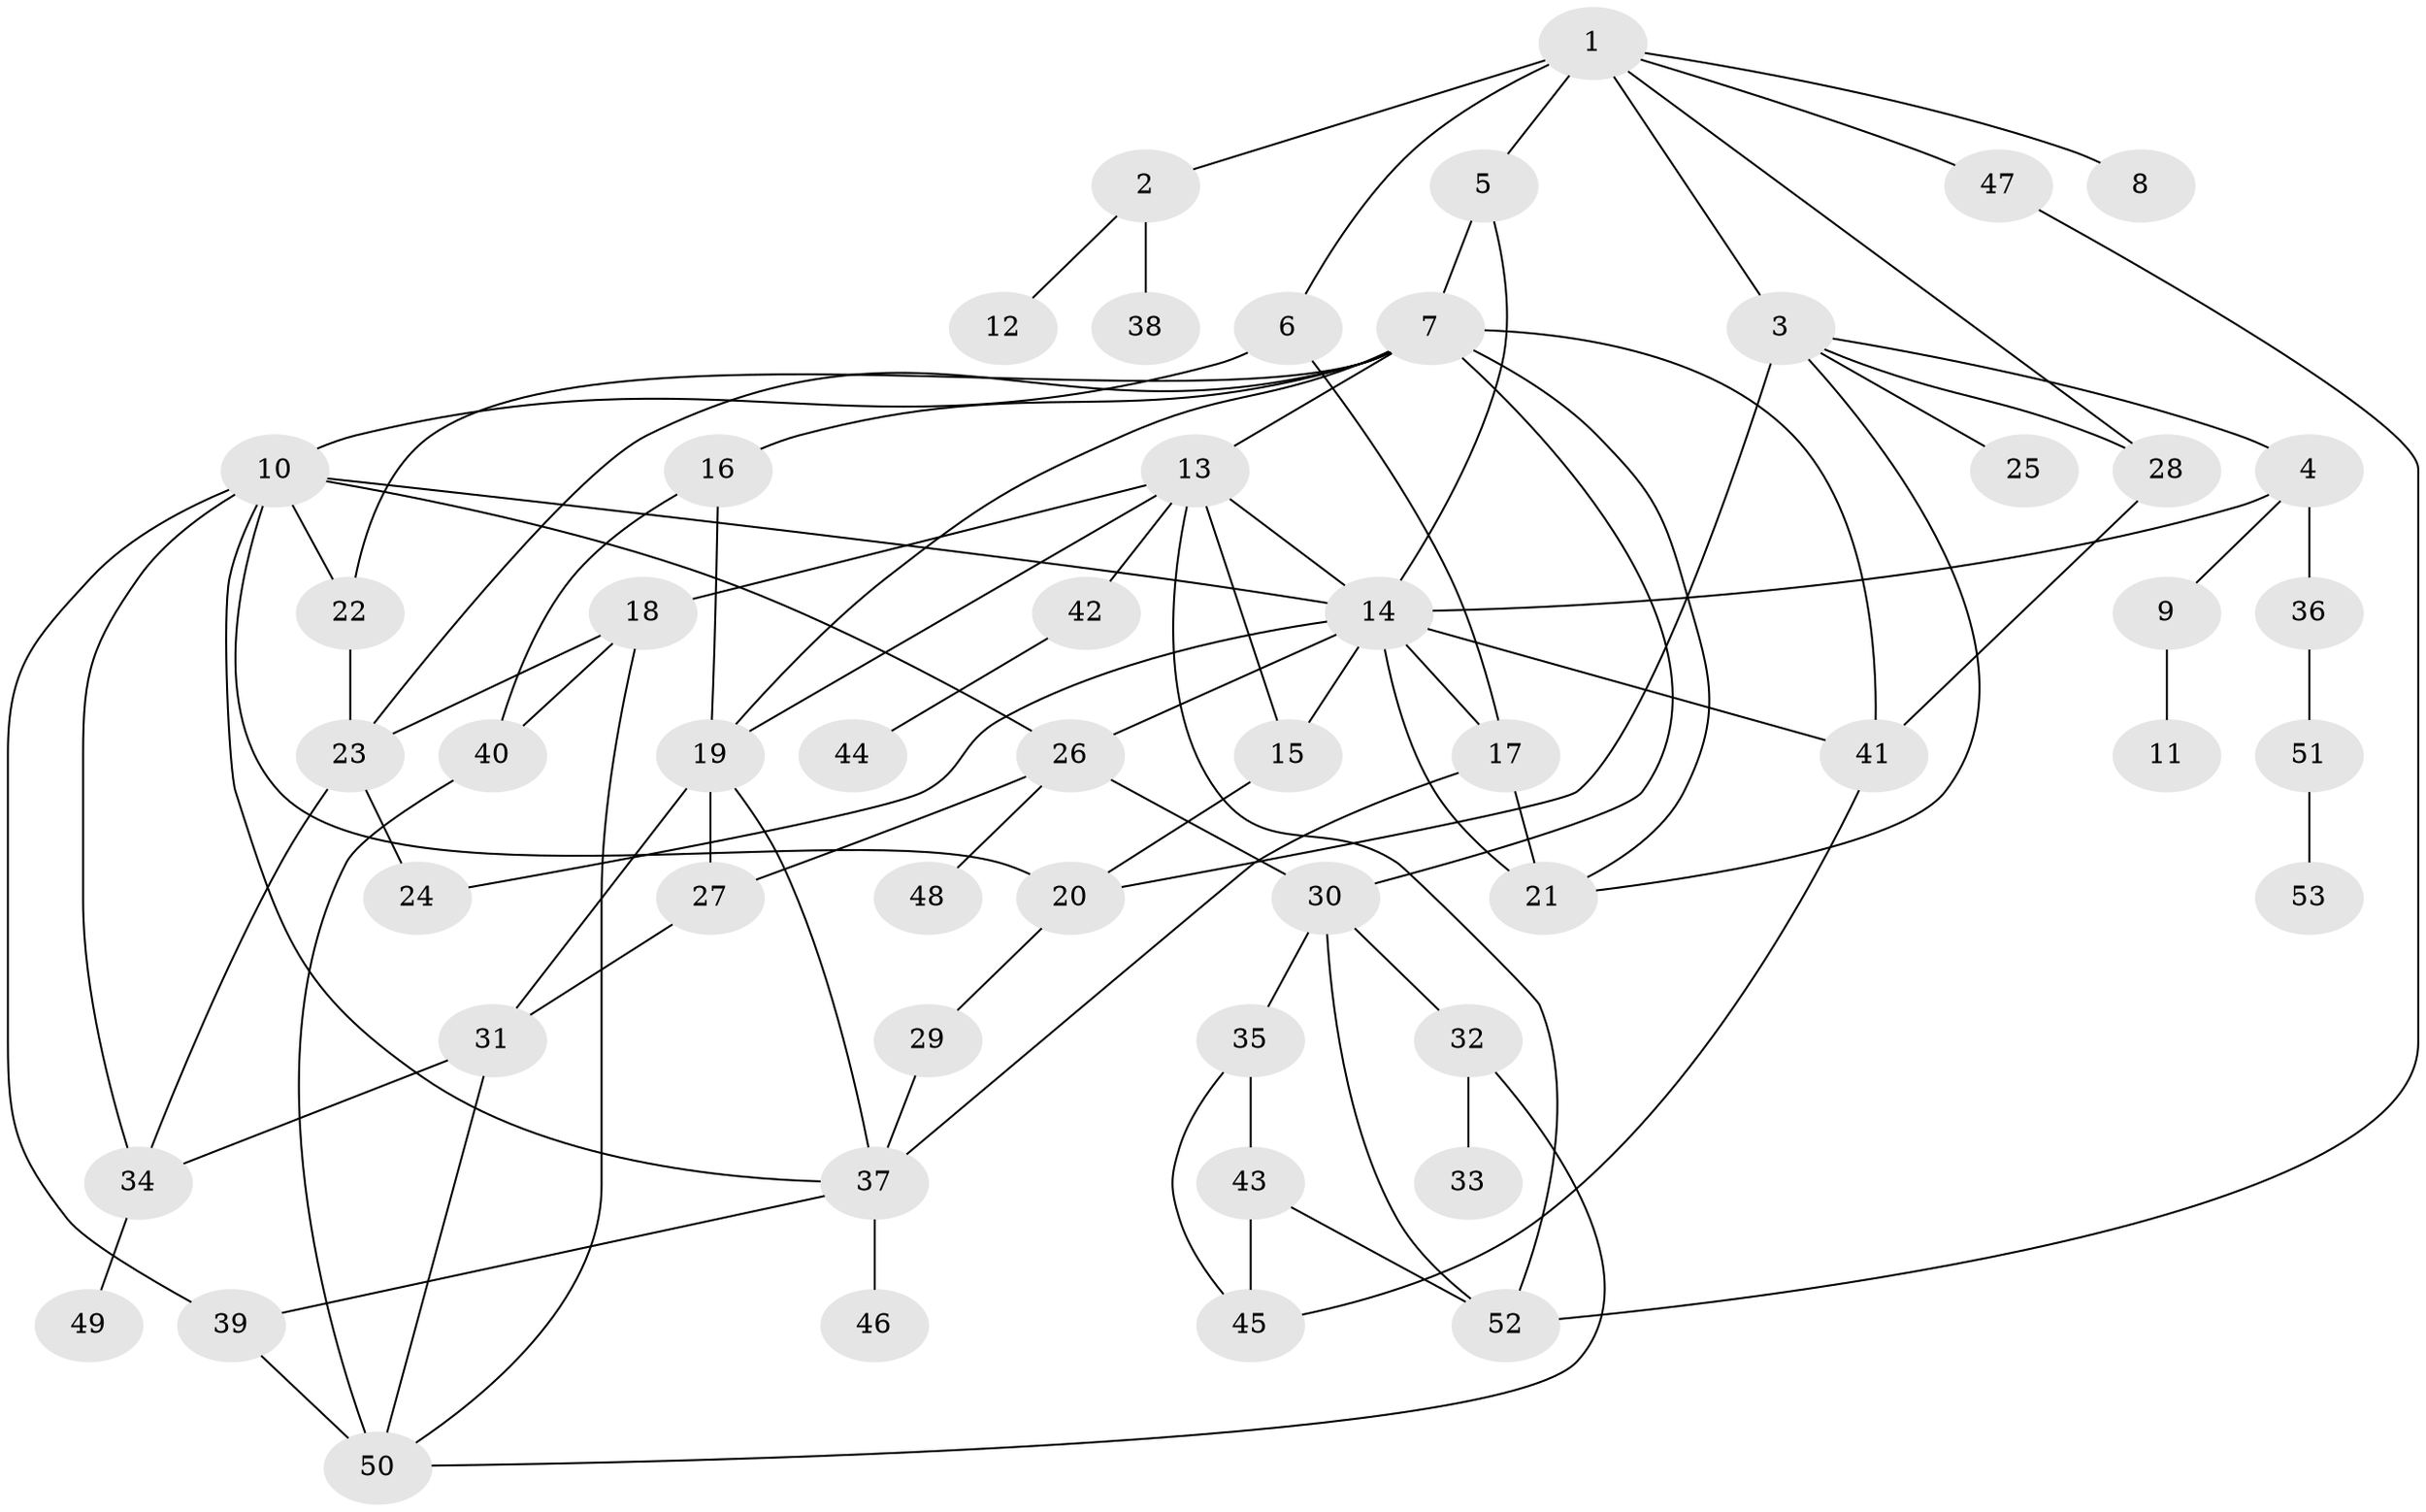 // original degree distribution, {9: 0.009433962264150943, 4: 0.16037735849056603, 7: 0.018867924528301886, 3: 0.20754716981132076, 1: 0.20754716981132076, 2: 0.2830188679245283, 6: 0.018867924528301886, 8: 0.009433962264150943, 5: 0.08490566037735849}
// Generated by graph-tools (version 1.1) at 2025/49/03/04/25 22:49:16]
// undirected, 53 vertices, 91 edges
graph export_dot {
  node [color=gray90,style=filled];
  1;
  2;
  3;
  4;
  5;
  6;
  7;
  8;
  9;
  10;
  11;
  12;
  13;
  14;
  15;
  16;
  17;
  18;
  19;
  20;
  21;
  22;
  23;
  24;
  25;
  26;
  27;
  28;
  29;
  30;
  31;
  32;
  33;
  34;
  35;
  36;
  37;
  38;
  39;
  40;
  41;
  42;
  43;
  44;
  45;
  46;
  47;
  48;
  49;
  50;
  51;
  52;
  53;
  1 -- 2 [weight=1.0];
  1 -- 3 [weight=1.0];
  1 -- 5 [weight=1.0];
  1 -- 6 [weight=2.0];
  1 -- 8 [weight=1.0];
  1 -- 28 [weight=1.0];
  1 -- 47 [weight=1.0];
  2 -- 12 [weight=1.0];
  2 -- 38 [weight=1.0];
  3 -- 4 [weight=1.0];
  3 -- 20 [weight=2.0];
  3 -- 21 [weight=1.0];
  3 -- 25 [weight=1.0];
  3 -- 28 [weight=1.0];
  4 -- 9 [weight=1.0];
  4 -- 14 [weight=1.0];
  4 -- 36 [weight=1.0];
  5 -- 7 [weight=2.0];
  5 -- 14 [weight=1.0];
  6 -- 10 [weight=2.0];
  6 -- 17 [weight=1.0];
  7 -- 13 [weight=1.0];
  7 -- 16 [weight=2.0];
  7 -- 19 [weight=1.0];
  7 -- 21 [weight=1.0];
  7 -- 22 [weight=1.0];
  7 -- 23 [weight=1.0];
  7 -- 30 [weight=1.0];
  7 -- 41 [weight=1.0];
  9 -- 11 [weight=1.0];
  10 -- 14 [weight=2.0];
  10 -- 20 [weight=1.0];
  10 -- 22 [weight=1.0];
  10 -- 26 [weight=1.0];
  10 -- 34 [weight=1.0];
  10 -- 37 [weight=1.0];
  10 -- 39 [weight=1.0];
  13 -- 14 [weight=1.0];
  13 -- 15 [weight=1.0];
  13 -- 18 [weight=1.0];
  13 -- 19 [weight=1.0];
  13 -- 42 [weight=1.0];
  13 -- 52 [weight=1.0];
  14 -- 15 [weight=1.0];
  14 -- 17 [weight=1.0];
  14 -- 21 [weight=1.0];
  14 -- 24 [weight=1.0];
  14 -- 26 [weight=1.0];
  14 -- 41 [weight=1.0];
  15 -- 20 [weight=1.0];
  16 -- 19 [weight=1.0];
  16 -- 40 [weight=1.0];
  17 -- 21 [weight=1.0];
  17 -- 37 [weight=1.0];
  18 -- 23 [weight=1.0];
  18 -- 40 [weight=1.0];
  18 -- 50 [weight=1.0];
  19 -- 27 [weight=2.0];
  19 -- 31 [weight=1.0];
  19 -- 37 [weight=1.0];
  20 -- 29 [weight=1.0];
  22 -- 23 [weight=2.0];
  23 -- 24 [weight=1.0];
  23 -- 34 [weight=1.0];
  26 -- 27 [weight=1.0];
  26 -- 30 [weight=1.0];
  26 -- 48 [weight=1.0];
  27 -- 31 [weight=1.0];
  28 -- 41 [weight=1.0];
  29 -- 37 [weight=2.0];
  30 -- 32 [weight=1.0];
  30 -- 35 [weight=1.0];
  30 -- 52 [weight=1.0];
  31 -- 34 [weight=1.0];
  31 -- 50 [weight=1.0];
  32 -- 33 [weight=1.0];
  32 -- 50 [weight=1.0];
  34 -- 49 [weight=1.0];
  35 -- 43 [weight=1.0];
  35 -- 45 [weight=1.0];
  36 -- 51 [weight=1.0];
  37 -- 39 [weight=1.0];
  37 -- 46 [weight=1.0];
  39 -- 50 [weight=2.0];
  40 -- 50 [weight=1.0];
  41 -- 45 [weight=1.0];
  42 -- 44 [weight=1.0];
  43 -- 45 [weight=1.0];
  43 -- 52 [weight=1.0];
  47 -- 52 [weight=1.0];
  51 -- 53 [weight=1.0];
}
